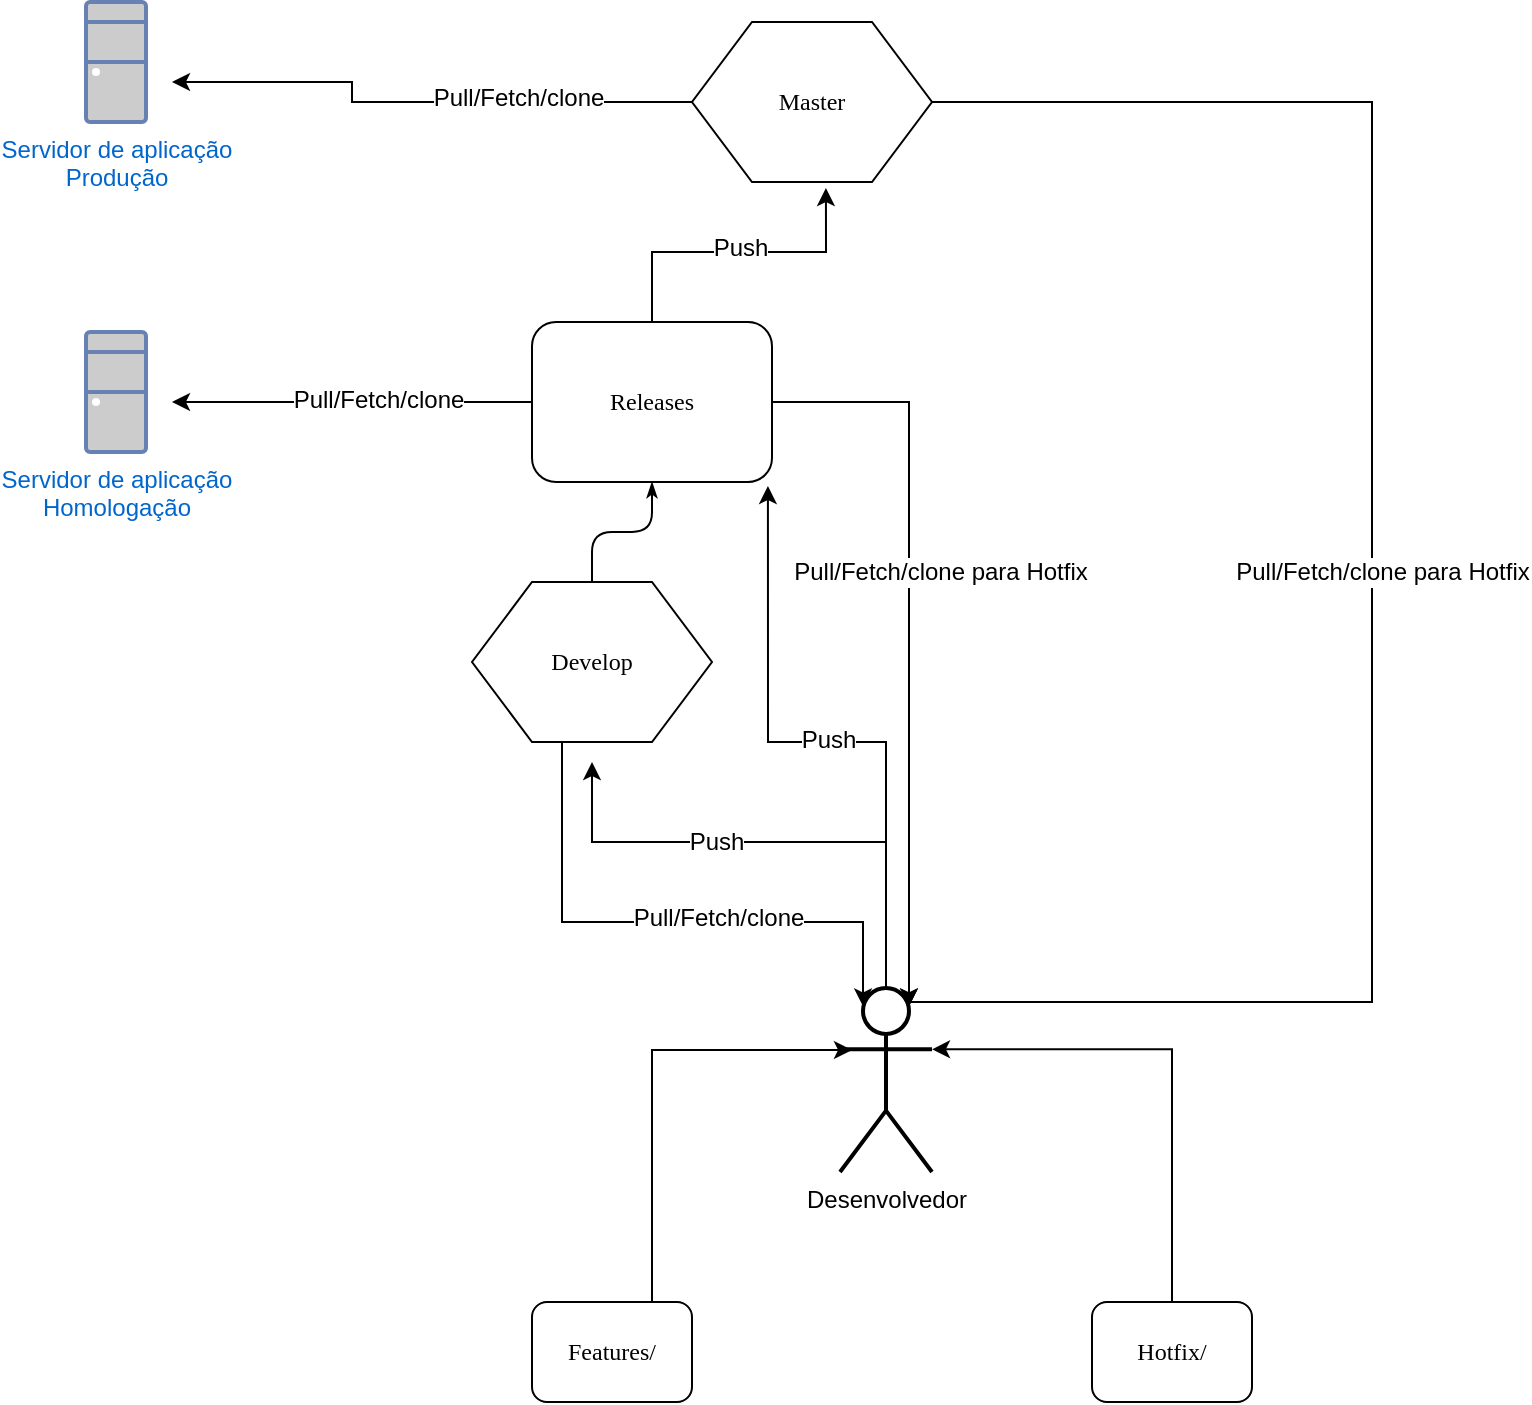 <mxfile version="10.7.7" type="github"><diagram name="Page-1" id="8ce9d11a-91a2-4d17-14d8-a56ed91bf033"><mxGraphModel dx="840" dy="484" grid="1" gridSize="10" guides="1" tooltips="1" connect="1" arrows="1" fold="1" page="1" pageScale="1" pageWidth="1100" pageHeight="850" background="#ffffff" math="0" shadow="0"><root><mxCell id="0"/><mxCell id="1" parent="0"/><mxCell id="H3uC6kjGxsKVtGvPo9u1-13" style="edgeStyle=orthogonalEdgeStyle;rounded=0;orthogonalLoop=1;jettySize=auto;html=1;exitX=1;exitY=0.5;exitDx=0;exitDy=0;entryX=0.75;entryY=0.1;entryDx=0;entryDy=0;entryPerimeter=0;" parent="1" source="17ea667e15c223fc-1" target="H3uC6kjGxsKVtGvPo9u1-2" edge="1"><mxGeometry relative="1" as="geometry"><mxPoint x="570" y="240" as="targetPoint"/><Array as="points"><mxPoint x="730" y="250"/><mxPoint x="730" y="700"/><mxPoint x="499" y="700"/></Array></mxGeometry></mxCell><mxCell id="H3uC6kjGxsKVtGvPo9u1-33" value="Pull/Fetch/clone para Hotfix" style="text;html=1;resizable=0;points=[];align=center;verticalAlign=middle;labelBackgroundColor=#ffffff;" parent="H3uC6kjGxsKVtGvPo9u1-13" vertex="1" connectable="0"><mxGeometry x="-0.231" y="-107" relative="1" as="geometry"><mxPoint x="112" y="107" as="offset"/></mxGeometry></mxCell><mxCell id="H3uC6kjGxsKVtGvPo9u1-22" style="edgeStyle=orthogonalEdgeStyle;rounded=0;orthogonalLoop=1;jettySize=auto;html=1;exitX=0;exitY=0.5;exitDx=0;exitDy=0;" parent="1" source="17ea667e15c223fc-1" edge="1"><mxGeometry relative="1" as="geometry"><mxPoint x="130" y="240" as="targetPoint"/><Array as="points"><mxPoint x="220" y="250"/><mxPoint x="220" y="240"/></Array></mxGeometry></mxCell><mxCell id="H3uC6kjGxsKVtGvPo9u1-42" value="Pull/Fetch/clone&lt;br&gt;" style="text;html=1;resizable=0;points=[];align=center;verticalAlign=middle;labelBackgroundColor=#ffffff;" parent="H3uC6kjGxsKVtGvPo9u1-22" vertex="1" connectable="0"><mxGeometry x="-0.356" y="1" relative="1" as="geometry"><mxPoint y="-3" as="offset"/></mxGeometry></mxCell><mxCell id="17ea667e15c223fc-1" value="Master&lt;br&gt;" style="shape=hexagon;perimeter=hexagonPerimeter;whiteSpace=wrap;html=1;rounded=0;shadow=0;labelBackgroundColor=none;strokeColor=#000000;strokeWidth=1;fillColor=#ffffff;fontFamily=Verdana;fontSize=12;fontColor=#000000;align=center;" parent="1" vertex="1"><mxGeometry x="390" y="210" width="120" height="80" as="geometry"/></mxCell><mxCell id="H3uC6kjGxsKVtGvPo9u1-23" style="edgeStyle=orthogonalEdgeStyle;rounded=0;orthogonalLoop=1;jettySize=auto;html=1;exitX=0;exitY=0.5;exitDx=0;exitDy=0;" parent="1" source="17ea667e15c223fc-2" edge="1"><mxGeometry relative="1" as="geometry"><mxPoint x="130" y="400" as="targetPoint"/></mxGeometry></mxCell><mxCell id="H3uC6kjGxsKVtGvPo9u1-41" value="Pull/Fetch/clone" style="text;html=1;resizable=0;points=[];align=center;verticalAlign=middle;labelBackgroundColor=#ffffff;" parent="H3uC6kjGxsKVtGvPo9u1-23" vertex="1" connectable="0"><mxGeometry x="-0.184" y="-1" relative="1" as="geometry"><mxPoint x="-4" as="offset"/></mxGeometry></mxCell><mxCell id="H3uC6kjGxsKVtGvPo9u1-29" style="edgeStyle=orthogonalEdgeStyle;rounded=0;orthogonalLoop=1;jettySize=auto;html=1;exitX=0.5;exitY=0;exitDx=0;exitDy=0;entryX=0.558;entryY=1.038;entryDx=0;entryDy=0;entryPerimeter=0;" parent="1" source="17ea667e15c223fc-2" target="17ea667e15c223fc-1" edge="1"><mxGeometry relative="1" as="geometry"/></mxCell><mxCell id="H3uC6kjGxsKVtGvPo9u1-32" value="Push" style="text;html=1;resizable=0;points=[];align=center;verticalAlign=middle;labelBackgroundColor=#ffffff;" parent="H3uC6kjGxsKVtGvPo9u1-29" vertex="1" connectable="0"><mxGeometry x="0.098" relative="1" as="geometry"><mxPoint x="-6" y="-2" as="offset"/></mxGeometry></mxCell><mxCell id="VrfBLF6hTjn8HsZ4wzOc-5" style="edgeStyle=orthogonalEdgeStyle;rounded=0;orthogonalLoop=1;jettySize=auto;html=1;exitX=1;exitY=0.5;exitDx=0;exitDy=0;entryX=0.75;entryY=0.1;entryDx=0;entryDy=0;entryPerimeter=0;" edge="1" parent="1" source="17ea667e15c223fc-2" target="H3uC6kjGxsKVtGvPo9u1-2"><mxGeometry relative="1" as="geometry"/></mxCell><mxCell id="VrfBLF6hTjn8HsZ4wzOc-6" value="Pull/Fetch/clone para Hotfix" style="text;html=1;resizable=0;points=[];align=center;verticalAlign=middle;labelBackgroundColor=#ffffff;" vertex="1" connectable="0" parent="VrfBLF6hTjn8HsZ4wzOc-5"><mxGeometry x="-0.078" y="1" relative="1" as="geometry"><mxPoint x="14" y="-18" as="offset"/></mxGeometry></mxCell><mxCell id="17ea667e15c223fc-2" value="Releases&lt;br&gt;" style="rounded=1;whiteSpace=wrap;html=1;shadow=0;labelBackgroundColor=none;strokeColor=#000000;strokeWidth=1;fillColor=#ffffff;fontFamily=Verdana;fontSize=12;fontColor=#000000;align=center;" parent="1" vertex="1"><mxGeometry x="310" y="360" width="120" height="80" as="geometry"/></mxCell><mxCell id="17ea667e15c223fc-30" style="edgeStyle=orthogonalEdgeStyle;rounded=1;html=1;labelBackgroundColor=none;startArrow=none;startFill=0;startSize=5;endArrow=classicThin;endFill=1;endSize=5;jettySize=auto;orthogonalLoop=1;strokeColor=#000000;strokeWidth=1;fontFamily=Verdana;fontSize=8;fontColor=#000000;exitX=0.5;exitY=0;exitDx=0;exitDy=0;entryX=0.5;entryY=1;entryDx=0;entryDy=0;" parent="1" source="17ea667e15c223fc-5" target="17ea667e15c223fc-2" edge="1"><mxGeometry relative="1" as="geometry"><mxPoint x="440" y="450" as="targetPoint"/></mxGeometry></mxCell><mxCell id="H3uC6kjGxsKVtGvPo9u1-26" style="edgeStyle=orthogonalEdgeStyle;rounded=0;orthogonalLoop=1;jettySize=auto;html=1;exitX=0.375;exitY=1;exitDx=0;exitDy=0;entryX=0.25;entryY=0.1;entryDx=0;entryDy=0;entryPerimeter=0;" parent="1" source="17ea667e15c223fc-5" target="H3uC6kjGxsKVtGvPo9u1-2" edge="1"><mxGeometry relative="1" as="geometry"><Array as="points"><mxPoint x="325" y="660"/><mxPoint x="476" y="660"/></Array></mxGeometry></mxCell><mxCell id="H3uC6kjGxsKVtGvPo9u1-27" value="Pull/Fetch/clone" style="text;html=1;resizable=0;points=[];align=center;verticalAlign=middle;labelBackgroundColor=#ffffff;" parent="H3uC6kjGxsKVtGvPo9u1-26" vertex="1" connectable="0"><mxGeometry x="0.288" y="-3" relative="1" as="geometry"><mxPoint x="-14" y="-5" as="offset"/></mxGeometry></mxCell><mxCell id="17ea667e15c223fc-5" value="Develop&lt;br&gt;" style="shape=hexagon;perimeter=hexagonPerimeter;whiteSpace=wrap;html=1;rounded=0;shadow=0;labelBackgroundColor=none;strokeColor=#000000;strokeWidth=1;fillColor=#ffffff;fontFamily=Verdana;fontSize=12;fontColor=#000000;align=center;" parent="1" vertex="1"><mxGeometry x="280" y="490" width="120" height="80" as="geometry"/></mxCell><mxCell id="H3uC6kjGxsKVtGvPo9u1-8" style="edgeStyle=orthogonalEdgeStyle;rounded=0;orthogonalLoop=1;jettySize=auto;html=1;exitX=0.5;exitY=0;exitDx=0;exitDy=0;exitPerimeter=0;" parent="1" source="H3uC6kjGxsKVtGvPo9u1-2" edge="1"><mxGeometry relative="1" as="geometry"><mxPoint x="340" y="580" as="targetPoint"/><Array as="points"><mxPoint x="487" y="620"/><mxPoint x="340" y="620"/></Array></mxGeometry></mxCell><mxCell id="H3uC6kjGxsKVtGvPo9u1-24" value="Push" style="text;html=1;resizable=0;points=[];align=center;verticalAlign=middle;labelBackgroundColor=#ffffff;" parent="H3uC6kjGxsKVtGvPo9u1-8" vertex="1" connectable="0"><mxGeometry x="0.22" relative="1" as="geometry"><mxPoint as="offset"/></mxGeometry></mxCell><mxCell id="ZHrAflWcwivRymYhM-07-1" style="edgeStyle=orthogonalEdgeStyle;rounded=0;orthogonalLoop=1;jettySize=auto;html=1;exitX=0.5;exitY=0;exitDx=0;exitDy=0;exitPerimeter=0;entryX=0.983;entryY=1.025;entryDx=0;entryDy=0;entryPerimeter=0;" parent="1" source="H3uC6kjGxsKVtGvPo9u1-2" target="17ea667e15c223fc-2" edge="1"><mxGeometry relative="1" as="geometry"><Array as="points"><mxPoint x="487" y="570"/><mxPoint x="428" y="570"/></Array></mxGeometry></mxCell><mxCell id="ZHrAflWcwivRymYhM-07-2" value="Push" style="text;html=1;resizable=0;points=[];align=center;verticalAlign=middle;labelBackgroundColor=#ffffff;" parent="ZHrAflWcwivRymYhM-07-1" vertex="1" connectable="0"><mxGeometry x="-0.194" y="14" relative="1" as="geometry"><mxPoint x="-27" y="-15" as="offset"/></mxGeometry></mxCell><mxCell id="H3uC6kjGxsKVtGvPo9u1-2" value="Desenvolvedor" style="shape=umlActor;verticalLabelPosition=bottom;labelBackgroundColor=#ffffff;verticalAlign=top;html=1;outlineConnect=0;gradientColor=none;strokeWidth=2;" parent="1" vertex="1"><mxGeometry x="464" y="693" width="46" height="92" as="geometry"/></mxCell><mxCell id="VrfBLF6hTjn8HsZ4wzOc-4" style="edgeStyle=orthogonalEdgeStyle;rounded=0;orthogonalLoop=1;jettySize=auto;html=1;exitX=0.5;exitY=0;exitDx=0;exitDy=0;entryX=1;entryY=0.333;entryDx=0;entryDy=0;entryPerimeter=0;" edge="1" parent="1" source="H3uC6kjGxsKVtGvPo9u1-4" target="H3uC6kjGxsKVtGvPo9u1-2"><mxGeometry relative="1" as="geometry"/></mxCell><mxCell id="H3uC6kjGxsKVtGvPo9u1-4" value="Hotfix/&lt;br&gt;" style="rounded=1;whiteSpace=wrap;html=1;shadow=0;labelBackgroundColor=none;strokeColor=#000000;strokeWidth=1;fillColor=#ffffff;fontFamily=Verdana;fontSize=12;fontColor=#000000;align=center;" parent="1" vertex="1"><mxGeometry x="590" y="850" width="80" height="50" as="geometry"/></mxCell><mxCell id="H3uC6kjGxsKVtGvPo9u1-37" style="edgeStyle=orthogonalEdgeStyle;rounded=0;orthogonalLoop=1;jettySize=auto;html=1;exitX=0.5;exitY=0;exitDx=0;exitDy=0;" parent="1" source="H3uC6kjGxsKVtGvPo9u1-5" edge="1"><mxGeometry relative="1" as="geometry"><mxPoint x="470" y="724" as="targetPoint"/><Array as="points"><mxPoint x="370" y="850"/><mxPoint x="370" y="724"/></Array><mxPoint x="605" y="840" as="sourcePoint"/></mxGeometry></mxCell><mxCell id="H3uC6kjGxsKVtGvPo9u1-5" value="Features/&lt;br&gt;" style="rounded=1;whiteSpace=wrap;html=1;shadow=0;labelBackgroundColor=none;strokeColor=#000000;strokeWidth=1;fillColor=#ffffff;fontFamily=Verdana;fontSize=12;fontColor=#000000;align=center;" parent="1" vertex="1"><mxGeometry x="310" y="850" width="80" height="50" as="geometry"/></mxCell><mxCell id="H3uC6kjGxsKVtGvPo9u1-18" value="Servidor de aplicação&lt;br&gt;Homologação&lt;br&gt;" style="fontColor=#0066CC;verticalAlign=top;verticalLabelPosition=bottom;labelPosition=center;align=center;html=1;outlineConnect=0;fillColor=#CCCCCC;strokeColor=#6881B3;gradientColor=none;gradientDirection=north;strokeWidth=2;shape=mxgraph.networks.desktop_pc;" parent="1" vertex="1"><mxGeometry x="87" y="365" width="30" height="60" as="geometry"/></mxCell><mxCell id="H3uC6kjGxsKVtGvPo9u1-19" value="Servidor de aplicação&lt;br&gt;Produção&lt;br&gt;" style="fontColor=#0066CC;verticalAlign=top;verticalLabelPosition=bottom;labelPosition=center;align=center;html=1;outlineConnect=0;fillColor=#CCCCCC;strokeColor=#6881B3;gradientColor=none;gradientDirection=north;strokeWidth=2;shape=mxgraph.networks.desktop_pc;" parent="1" vertex="1"><mxGeometry x="87" y="200" width="30" height="60" as="geometry"/></mxCell></root></mxGraphModel></diagram></mxfile>